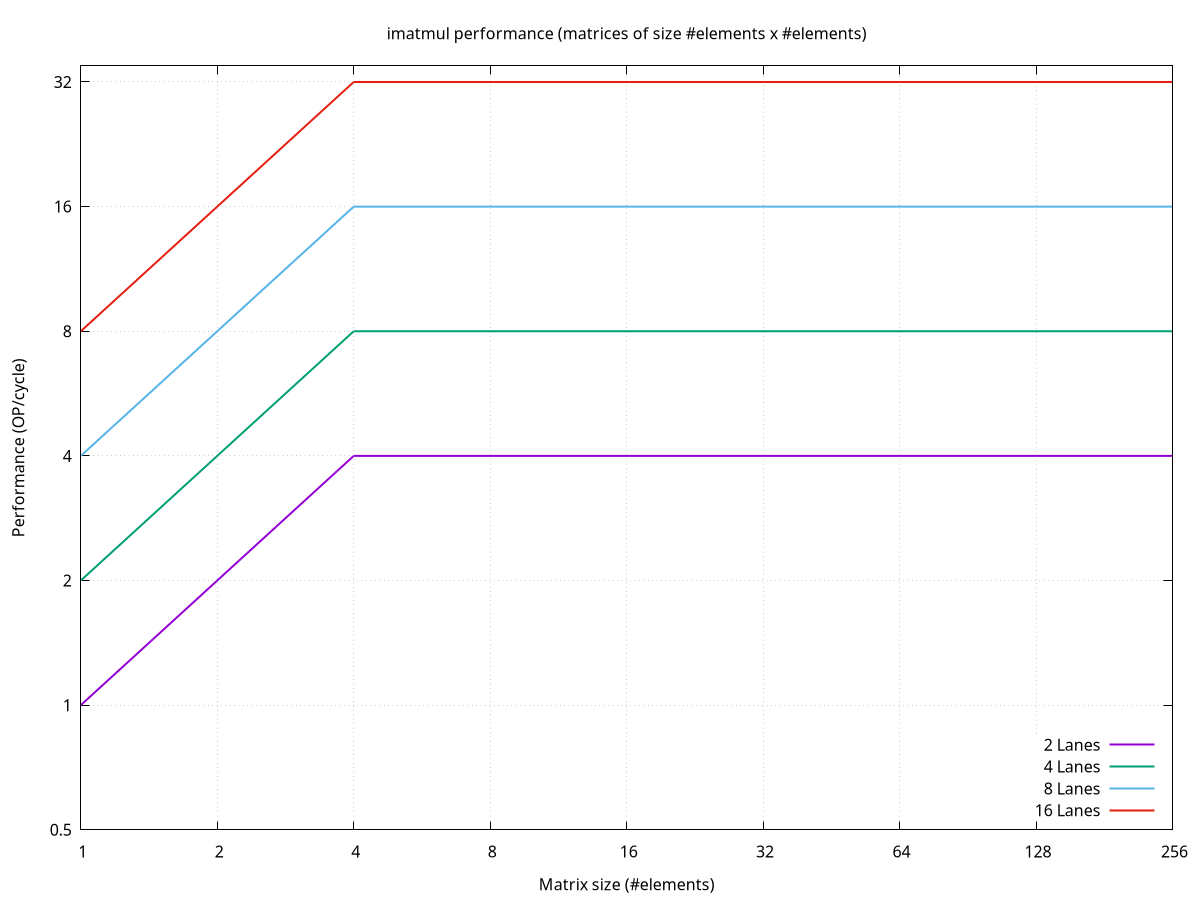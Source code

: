 # Define roofline functions
roof_mem(x, beta, pi) = x <= (pi/(beta*1.0)) ? x*beta : 1/0;
roof_cpu(x, beta, pi) = x >  (pi/(beta*1.0)) ? pi     : 1/0;

# Increase the number of samples
set samples 5000

# Set logscales
set logscale x 2
set logscale y 2

# Set the grid
set grid x y

# Set the range
set xrange [1:256]
set yrange [0.5:35]

# Set axis labels
set xlabel 'Matrix size (#elements)'
set ylabel 'Performance (OP/cycle)'

# Legend on the bottom
set key bottom right

# Title
set title "imatmul performance (matrices of size #elements x #elements)"

# Output png
set term png
set out "imatmul.png"

# Plot the rooflines
plot roof_mem(x, 1,  4) w l lw 2 lc 1 notitle, roof_cpu(x, 1,  4) w l lw 2 lc 1 t  '2 Lanes', \
     'imatmul_2.benchmark' w p lw 2 lc 1 pt 2 notitle,                                        \
     roof_mem(x, 2,  8) w l lw 2 lc 2 notitle, roof_cpu(x, 2,  8) w l lw 2 lc 2 t  '4 Lanes', \
     'imatmul_4.benchmark' w p lw 2 lc 2 pt 2 notitle,                                        \
     roof_mem(x, 4, 16) w l lw 2 lc 3 notitle, roof_cpu(x, 4, 16) w l lw 2 lc 3 t  '8 Lanes', \
     'imatmul_8.benchmark' w p lw 2 lc 3 pt 2 notitle,                                        \
     roof_mem(x, 8, 32) w l lw 2 lc 7 notitle, roof_cpu(x, 8, 32) w l lw 2 lc 7 t '16 Lanes', \
     'imatmul_16.benchmark' w p lw 2 lc 7 pt 2 notitle
unset out

# Title
set title "fmatmul performance (matrices of size #elements x #elements)"

# Set axis labels
set xlabel 'Matrix size (#elements)'
set ylabel 'Performance (FLOP/cycle)'

# Output png
set term png
set out "fmatmul.png"

# Plot the rooflines
plot roof_mem(x, 1,  4) w l lw 2 lc 1 notitle, roof_cpu(x, 1,  4) w l lw 2 lc 1 t  '2 Lanes', \
     'fmatmul_2.benchmark' w p lw 2 lc 1 pt 2 notitle,                                        \
     roof_mem(x, 2,  8) w l lw 2 lc 2 notitle, roof_cpu(x, 2,  8) w l lw 2 lc 2 t  '4 Lanes', \
     'fmatmul_4.benchmark' w p lw 2 lc 2 pt 2 notitle,                                        \
     roof_mem(x, 4, 16) w l lw 2 lc 3 notitle, roof_cpu(x, 4, 16) w l lw 2 lc 3 t  '8 Lanes', \
     'fmatmul_8.benchmark' w p lw 2 lc 3 pt 2 notitle,                                        \
     roof_mem(x, 8, 32) w l lw 2 lc 7 notitle, roof_cpu(x, 8, 32) w l lw 2 lc 7 t '16 Lanes', \
     'fmatmul_16.benchmark' w p lw 2 lc 7 pt 2 notitle
